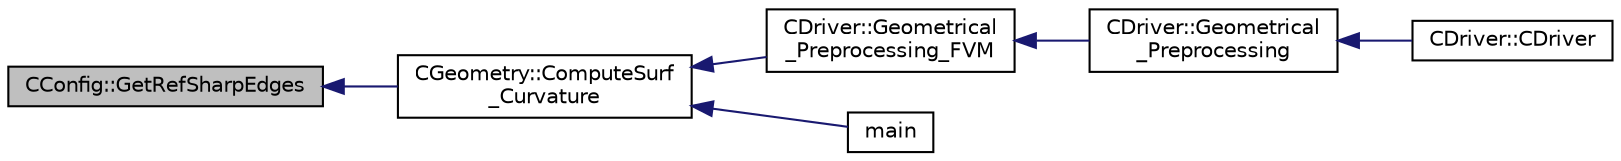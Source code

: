 digraph "CConfig::GetRefSharpEdges"
{
  edge [fontname="Helvetica",fontsize="10",labelfontname="Helvetica",labelfontsize="10"];
  node [fontname="Helvetica",fontsize="10",shape=record];
  rankdir="LR";
  Node11053 [label="CConfig::GetRefSharpEdges",height=0.2,width=0.4,color="black", fillcolor="grey75", style="filled", fontcolor="black"];
  Node11053 -> Node11054 [dir="back",color="midnightblue",fontsize="10",style="solid",fontname="Helvetica"];
  Node11054 [label="CGeometry::ComputeSurf\l_Curvature",height=0.2,width=0.4,color="black", fillcolor="white", style="filled",URL="$class_c_geometry.html#a260ac40c011a30a0fb55a4cc45eaf88e",tooltip="Find and store all vertices on a sharp corner in the geometry. "];
  Node11054 -> Node11055 [dir="back",color="midnightblue",fontsize="10",style="solid",fontname="Helvetica"];
  Node11055 [label="CDriver::Geometrical\l_Preprocessing_FVM",height=0.2,width=0.4,color="black", fillcolor="white", style="filled",URL="$class_c_driver.html#a2007d2233a2d935a90140499ec4822a4",tooltip="Geometrical_Preprocessing_FVM. "];
  Node11055 -> Node11056 [dir="back",color="midnightblue",fontsize="10",style="solid",fontname="Helvetica"];
  Node11056 [label="CDriver::Geometrical\l_Preprocessing",height=0.2,width=0.4,color="black", fillcolor="white", style="filled",URL="$class_c_driver.html#ad3d55fa299acdb779a7772bcee249004",tooltip="Construction of the edge-based data structure and the multigrid structure. "];
  Node11056 -> Node11057 [dir="back",color="midnightblue",fontsize="10",style="solid",fontname="Helvetica"];
  Node11057 [label="CDriver::CDriver",height=0.2,width=0.4,color="black", fillcolor="white", style="filled",URL="$class_c_driver.html#a3fca4a013a6efa9bbb38fe78a86b5f3d",tooltip="Constructor of the class. "];
  Node11054 -> Node11058 [dir="back",color="midnightblue",fontsize="10",style="solid",fontname="Helvetica"];
  Node11058 [label="main",height=0.2,width=0.4,color="black", fillcolor="white", style="filled",URL="$_s_u2___g_e_o_8cpp.html#a0ddf1224851353fc92bfbff6f499fa97"];
}
